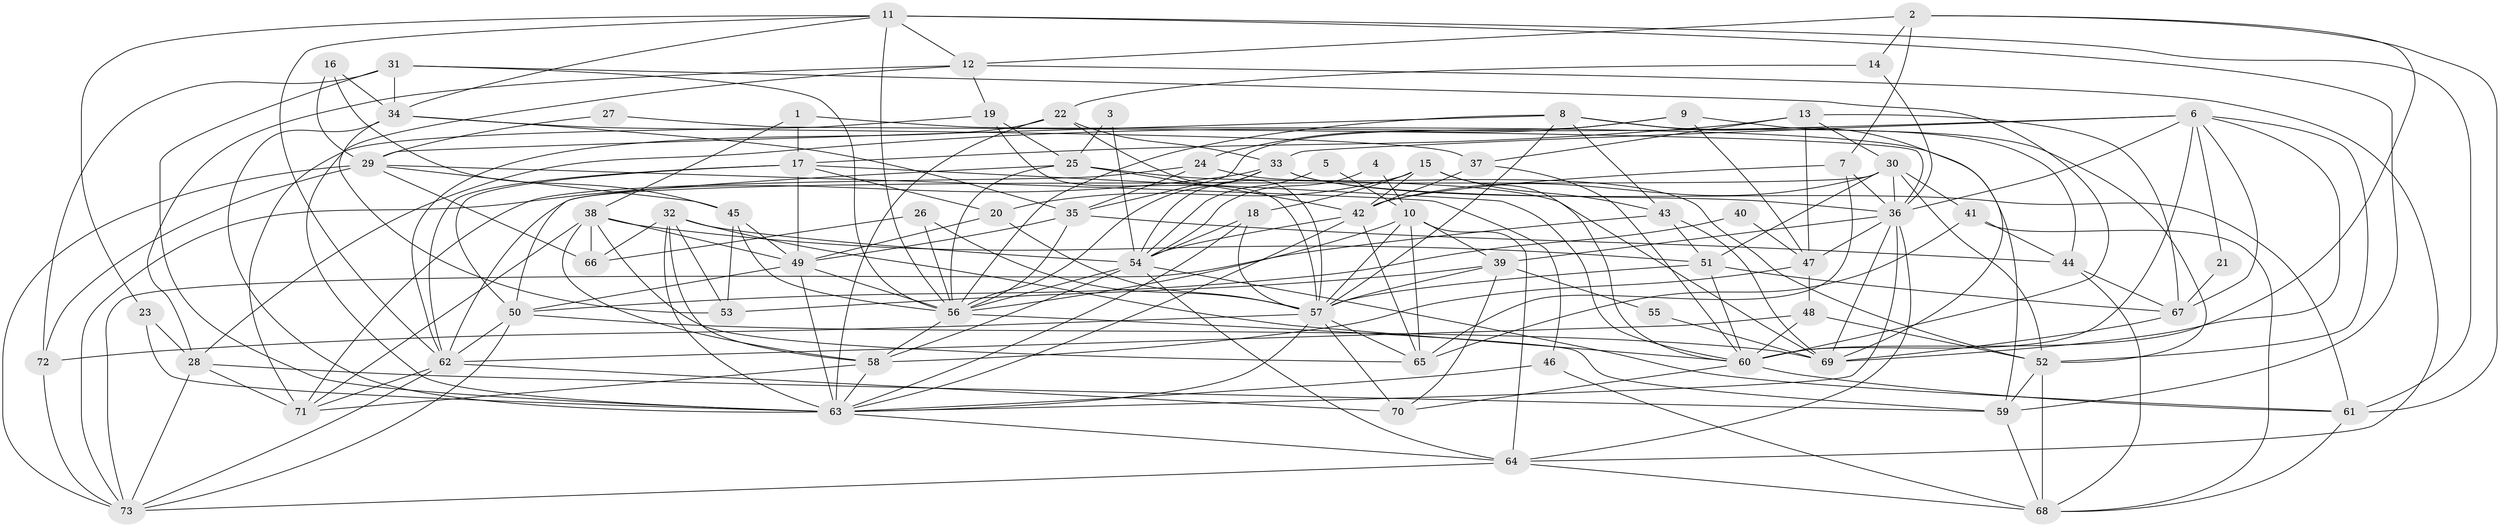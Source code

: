 // original degree distribution, {6: 0.07534246575342465, 3: 0.2671232876712329, 4: 0.23972602739726026, 5: 0.22602739726027396, 2: 0.14383561643835616, 9: 0.00684931506849315, 7: 0.02054794520547945, 8: 0.02054794520547945}
// Generated by graph-tools (version 1.1) at 2025/50/03/09/25 03:50:07]
// undirected, 73 vertices, 211 edges
graph export_dot {
graph [start="1"]
  node [color=gray90,style=filled];
  1;
  2;
  3;
  4;
  5;
  6;
  7;
  8;
  9;
  10;
  11;
  12;
  13;
  14;
  15;
  16;
  17;
  18;
  19;
  20;
  21;
  22;
  23;
  24;
  25;
  26;
  27;
  28;
  29;
  30;
  31;
  32;
  33;
  34;
  35;
  36;
  37;
  38;
  39;
  40;
  41;
  42;
  43;
  44;
  45;
  46;
  47;
  48;
  49;
  50;
  51;
  52;
  53;
  54;
  55;
  56;
  57;
  58;
  59;
  60;
  61;
  62;
  63;
  64;
  65;
  66;
  67;
  68;
  69;
  70;
  71;
  72;
  73;
  1 -- 17 [weight=1.0];
  1 -- 38 [weight=1.0];
  1 -- 59 [weight=1.0];
  2 -- 7 [weight=1.0];
  2 -- 12 [weight=1.0];
  2 -- 14 [weight=1.0];
  2 -- 60 [weight=1.0];
  2 -- 61 [weight=1.0];
  3 -- 25 [weight=1.0];
  3 -- 54 [weight=1.0];
  4 -- 10 [weight=1.0];
  4 -- 54 [weight=1.0];
  5 -- 10 [weight=1.0];
  5 -- 54 [weight=1.0];
  6 -- 21 [weight=1.0];
  6 -- 28 [weight=1.0];
  6 -- 33 [weight=1.0];
  6 -- 36 [weight=1.0];
  6 -- 52 [weight=1.0];
  6 -- 60 [weight=1.0];
  6 -- 67 [weight=1.0];
  6 -- 69 [weight=1.0];
  7 -- 36 [weight=1.0];
  7 -- 42 [weight=1.0];
  7 -- 65 [weight=1.0];
  8 -- 29 [weight=1.0];
  8 -- 43 [weight=1.0];
  8 -- 44 [weight=1.0];
  8 -- 56 [weight=1.0];
  8 -- 57 [weight=1.0];
  8 -- 69 [weight=1.0];
  9 -- 24 [weight=1.0];
  9 -- 35 [weight=1.0];
  9 -- 47 [weight=1.0];
  9 -- 52 [weight=1.0];
  10 -- 39 [weight=1.0];
  10 -- 56 [weight=1.0];
  10 -- 57 [weight=1.0];
  10 -- 64 [weight=1.0];
  10 -- 65 [weight=1.0];
  11 -- 12 [weight=1.0];
  11 -- 23 [weight=1.0];
  11 -- 34 [weight=1.0];
  11 -- 56 [weight=1.0];
  11 -- 59 [weight=1.0];
  11 -- 61 [weight=1.0];
  11 -- 62 [weight=1.0];
  12 -- 19 [weight=1.0];
  12 -- 28 [weight=1.0];
  12 -- 63 [weight=1.0];
  12 -- 64 [weight=1.0];
  13 -- 17 [weight=1.0];
  13 -- 30 [weight=1.0];
  13 -- 37 [weight=1.0];
  13 -- 47 [weight=1.0];
  13 -- 67 [weight=1.0];
  14 -- 22 [weight=1.0];
  14 -- 36 [weight=1.0];
  15 -- 18 [weight=1.0];
  15 -- 20 [weight=1.0];
  15 -- 42 [weight=1.0];
  15 -- 43 [weight=1.0];
  15 -- 60 [weight=1.0];
  16 -- 29 [weight=1.0];
  16 -- 34 [weight=1.0];
  16 -- 45 [weight=1.0];
  17 -- 20 [weight=1.0];
  17 -- 49 [weight=1.0];
  17 -- 50 [weight=1.0];
  17 -- 60 [weight=1.0];
  17 -- 62 [weight=1.0];
  18 -- 54 [weight=1.0];
  18 -- 57 [weight=1.0];
  18 -- 63 [weight=1.0];
  19 -- 25 [weight=1.0];
  19 -- 57 [weight=1.0];
  19 -- 71 [weight=1.0];
  20 -- 49 [weight=1.0];
  20 -- 57 [weight=1.0];
  21 -- 67 [weight=1.0];
  22 -- 33 [weight=1.0];
  22 -- 57 [weight=1.0];
  22 -- 62 [weight=1.0];
  22 -- 63 [weight=1.0];
  23 -- 28 [weight=1.0];
  23 -- 63 [weight=1.0];
  24 -- 35 [weight=1.0];
  24 -- 52 [weight=1.0];
  24 -- 71 [weight=1.0];
  25 -- 42 [weight=1.0];
  25 -- 50 [weight=1.0];
  25 -- 56 [weight=1.0];
  25 -- 69 [weight=1.0];
  26 -- 56 [weight=2.0];
  26 -- 57 [weight=1.0];
  26 -- 66 [weight=1.0];
  27 -- 29 [weight=1.0];
  27 -- 36 [weight=1.0];
  28 -- 59 [weight=1.0];
  28 -- 71 [weight=1.0];
  28 -- 73 [weight=1.0];
  29 -- 45 [weight=1.0];
  29 -- 46 [weight=1.0];
  29 -- 66 [weight=1.0];
  29 -- 72 [weight=1.0];
  29 -- 73 [weight=1.0];
  30 -- 36 [weight=1.0];
  30 -- 41 [weight=1.0];
  30 -- 42 [weight=1.0];
  30 -- 51 [weight=1.0];
  30 -- 52 [weight=1.0];
  30 -- 62 [weight=1.0];
  31 -- 34 [weight=1.0];
  31 -- 56 [weight=2.0];
  31 -- 60 [weight=1.0];
  31 -- 63 [weight=2.0];
  31 -- 72 [weight=1.0];
  32 -- 53 [weight=1.0];
  32 -- 54 [weight=1.0];
  32 -- 58 [weight=1.0];
  32 -- 60 [weight=1.0];
  32 -- 63 [weight=1.0];
  32 -- 66 [weight=1.0];
  33 -- 36 [weight=1.0];
  33 -- 54 [weight=1.0];
  33 -- 56 [weight=1.0];
  33 -- 61 [weight=1.0];
  33 -- 73 [weight=1.0];
  34 -- 35 [weight=1.0];
  34 -- 37 [weight=1.0];
  34 -- 53 [weight=1.0];
  34 -- 63 [weight=1.0];
  35 -- 44 [weight=1.0];
  35 -- 49 [weight=1.0];
  35 -- 56 [weight=1.0];
  36 -- 39 [weight=1.0];
  36 -- 47 [weight=1.0];
  36 -- 63 [weight=1.0];
  36 -- 64 [weight=1.0];
  36 -- 69 [weight=1.0];
  37 -- 42 [weight=1.0];
  37 -- 60 [weight=1.0];
  38 -- 49 [weight=1.0];
  38 -- 51 [weight=1.0];
  38 -- 58 [weight=1.0];
  38 -- 65 [weight=1.0];
  38 -- 66 [weight=1.0];
  38 -- 71 [weight=1.0];
  39 -- 53 [weight=1.0];
  39 -- 55 [weight=1.0];
  39 -- 57 [weight=1.0];
  39 -- 70 [weight=1.0];
  40 -- 47 [weight=1.0];
  40 -- 50 [weight=1.0];
  41 -- 44 [weight=1.0];
  41 -- 65 [weight=1.0];
  41 -- 68 [weight=1.0];
  42 -- 54 [weight=1.0];
  42 -- 63 [weight=1.0];
  42 -- 65 [weight=1.0];
  43 -- 51 [weight=1.0];
  43 -- 69 [weight=1.0];
  43 -- 73 [weight=1.0];
  44 -- 67 [weight=1.0];
  44 -- 68 [weight=1.0];
  45 -- 49 [weight=1.0];
  45 -- 53 [weight=1.0];
  45 -- 56 [weight=1.0];
  46 -- 63 [weight=1.0];
  46 -- 68 [weight=1.0];
  47 -- 48 [weight=1.0];
  47 -- 58 [weight=1.0];
  48 -- 52 [weight=1.0];
  48 -- 60 [weight=1.0];
  48 -- 62 [weight=1.0];
  49 -- 50 [weight=1.0];
  49 -- 56 [weight=1.0];
  49 -- 63 [weight=1.0];
  50 -- 62 [weight=1.0];
  50 -- 69 [weight=1.0];
  50 -- 73 [weight=1.0];
  51 -- 57 [weight=1.0];
  51 -- 60 [weight=1.0];
  51 -- 67 [weight=1.0];
  52 -- 59 [weight=1.0];
  52 -- 68 [weight=1.0];
  54 -- 56 [weight=1.0];
  54 -- 58 [weight=1.0];
  54 -- 61 [weight=1.0];
  54 -- 64 [weight=1.0];
  55 -- 69 [weight=1.0];
  56 -- 58 [weight=1.0];
  56 -- 59 [weight=2.0];
  57 -- 63 [weight=1.0];
  57 -- 65 [weight=1.0];
  57 -- 70 [weight=1.0];
  57 -- 72 [weight=2.0];
  58 -- 63 [weight=1.0];
  58 -- 71 [weight=1.0];
  59 -- 68 [weight=1.0];
  60 -- 61 [weight=1.0];
  60 -- 70 [weight=1.0];
  61 -- 68 [weight=1.0];
  62 -- 70 [weight=1.0];
  62 -- 71 [weight=1.0];
  62 -- 73 [weight=1.0];
  63 -- 64 [weight=1.0];
  64 -- 68 [weight=1.0];
  64 -- 73 [weight=1.0];
  67 -- 69 [weight=1.0];
  72 -- 73 [weight=1.0];
}
